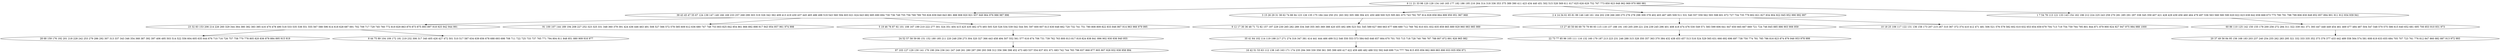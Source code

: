 digraph true_tree {
	"0" -> "1"
	"0" -> "2"
	"0" -> "3"
	"1" -> "4"
	"3" -> "5"
	"4" -> "6"
	"0" -> "7"
	"7" -> "8"
	"4" -> "9"
	"2" -> "10"
	"1" -> "11"
	"10" -> "12"
	"3" -> "13"
	"1" -> "14"
	"8" -> "15"
	"5" -> "16"
	"14" -> "17"
	"17" -> "18"
	"12" -> "19"
	"0" [label="6 11 21 33 98 120 128 134 140 165 177 182 186 195 216 264 314 318 336 353 375 389 390 411 423 434 440 451 502 515 528 569 611 617 625 626 629 752 767 773 850 923 948 962 969 970 980 981"];
	"1" [label="39 43 45 47 55 67 124 139 147 149 166 169 233 257 268 299 303 319 326 342 362 409 413 419 430 437 445 465 486 498 519 543 560 594 603 621 624 643 682 685 690 694 730 736 749 755 756 769 789 793 826 839 840 843 881 888 908 920 921 937 949 964 976 986 987 996"];
	"2" [label="3 15 26 29 31 38 62 74 88 94 123 126 135 175 184 244 250 251 263 302 305 386 394 431 450 468 500 525 595 661 675 743 792 797 814 828 858 864 899 950 951 967 968"];
	"3" [label="2 4 14 34 61 65 81 99 146 148 161 164 202 238 266 269 275 276 278 298 309 378 402 403 467 485 509 511 531 540 557 559 562 593 598 601 672 727 734 735 779 802 821 827 834 904 922 945 952 990 992 997"];
	"4" [label="23 32 83 153 206 214 226 260 329 344 364 380 382 383 385 416 470 478 490 518 533 535 538 551 555 567 588 596 614 618 628 687 691 702 709 717 729 745 760 772 819 829 863 870 873 875 893 897 918 925 942 944 991"];
	"5" [label="13 27 40 50 66 69 70 79 90 93 115 118 137 188 191 193 205 209 221 234 239 245 296 401 408 418 474 476 530 549 571 583 599 606 641 647 650 665 667 669 721 724 746 845 885 886 903 906 959"];
	"6" [label="28 68 159 176 192 201 218 228 242 253 279 286 292 307 313 337 343 346 354 368 387 392 397 406 495 503 514 522 556 604 605 635 644 676 710 716 726 757 758 770 778 805 820 836 878 884 895 915 919"];
	"7" [label="1 7 54 78 113 121 133 143 154 162 196 212 224 225 243 259 270 281 285 291 297 338 345 359 407 421 428 429 439 456 460 464 479 497 536 563 568 580 590 620 622 623 638 642 658 668 673 775 790 791 798 799 806 830 849 852 857 894 901 911 912 934 939 941"];
	"8" [label="60 86 110 125 142 150 155 178 200 256 272 284 311 322 339 341 371 393 447 448 449 454 461 469 477 484 487 504 547 548 570 575 586 615 640 652 681 695 700 853 910 931 973"];
	"9" [label="8 44 75 89 104 109 172 181 219 232 306 317 340 405 426 427 472 501 510 517 587 634 639 656 678 688 693 698 708 711 722 725 733 737 765 771 794 804 811 848 851 880 909 916 977"];
	"10" [label="9 12 17 30 36 48 71 72 82 157 197 229 230 265 282 289 334 349 355 365 369 388 420 455 492 496 523 541 545 589 627 660 663 677 686 689 712 768 782 810 831 832 835 859 865 889 929 960 983 985 989"];
	"11" [label="91 100 107 144 189 194 208 227 252 323 325 331 348 360 379 391 424 436 446 463 491 508 527 566 572 578 585 609 612 636 680 747 748 753 803 825 842 854 861 866 892 898 917 943 954 957 961 974 998"];
	"12" [label="35 41 64 102 114 119 198 217 271 274 316 347 381 414 441 444 466 499 512 546 550 553 573 584 645 646 657 664 670 701 703 715 718 728 740 766 787 788 807 872 891 926 965 982"];
	"13" [label="10 18 25 106 117 122 131 136 158 173 207 215 267 310 367 372 374 410 412 471 481 506 521 576 579 582 602 610 632 653 654 659 679 704 713 719 754 759 764 795 801 844 871 879 900 924 927 947 975 984 988 1000"];
	"14" [label="5 19 46 76 87 92 101 108 167 199 210 222 277 301 324 351 404 415 425 435 462 475 493 505 520 526 534 539 542 544 591 597 600 607 613 630 648 662 720 732 741 751 780 808 809 822 833 846 867 914 963 966 979 995"];
	"15" [label="20 37 49 56 84 95 156 168 183 203 237 240 254 255 262 283 295 321 332 333 335 352 373 376 377 433 442 489 558 564 574 581 608 619 633 655 684 705 707 723 761 776 812 847 860 882 887 913 972 993"];
	"16" [label="22 73 77 85 96 105 111 116 132 160 179 187 213 223 231 246 288 315 328 350 357 363 370 384 432 438 453 457 513 516 524 529 565 631 666 692 696 697 738 750 774 781 785 786 816 823 874 876 946 953 978 999"];
	"17" [label="24 52 57 58 59 80 151 152 180 185 211 220 248 258 273 304 320 327 366 443 458 494 507 552 561 577 616 674 706 731 739 762 763 800 813 817 818 824 838 841 896 902 930 936 940 955"];
	"18" [label="97 103 127 129 130 141 170 190 204 236 241 247 249 261 280 287 290 293 308 312 356 396 398 452 473 483 537 554 637 651 671 683 742 744 783 796 837 868 877 905 907 928 932 938 958 994"];
	"19" [label="16 42 51 53 63 112 138 145 163 171 174 235 294 300 330 358 361 395 399 400 417 422 459 480 482 488 532 592 649 699 714 777 784 815 855 856 862 869 883 890 933 935 956 971"];
}
